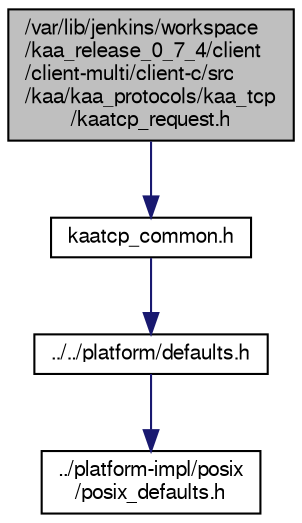 digraph "/var/lib/jenkins/workspace/kaa_release_0_7_4/client/client-multi/client-c/src/kaa/kaa_protocols/kaa_tcp/kaatcp_request.h"
{
  bgcolor="transparent";
  edge [fontname="FreeSans",fontsize="10",labelfontname="FreeSans",labelfontsize="10"];
  node [fontname="FreeSans",fontsize="10",shape=record];
  Node1 [label="/var/lib/jenkins/workspace\l/kaa_release_0_7_4/client\l/client-multi/client-c/src\l/kaa/kaa_protocols/kaa_tcp\l/kaatcp_request.h",height=0.2,width=0.4,color="black", fillcolor="grey75", style="filled" fontcolor="black"];
  Node1 -> Node2 [color="midnightblue",fontsize="10",style="solid",fontname="FreeSans"];
  Node2 [label="kaatcp_common.h",height=0.2,width=0.4,color="black",URL="$kaatcp__common_8h.html"];
  Node2 -> Node3 [color="midnightblue",fontsize="10",style="solid",fontname="FreeSans"];
  Node3 [label="../../platform/defaults.h",height=0.2,width=0.4,color="black",URL="$defaults_8h.html"];
  Node3 -> Node4 [color="midnightblue",fontsize="10",style="solid",fontname="FreeSans"];
  Node4 [label="../platform-impl/posix\l/posix_defaults.h",height=0.2,width=0.4,color="black",URL="$posix__defaults_8h.html"];
}
